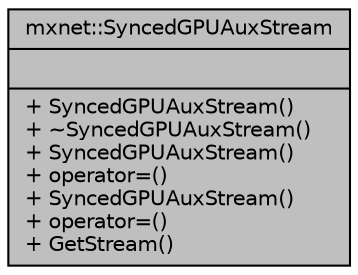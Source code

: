 digraph "mxnet::SyncedGPUAuxStream"
{
  edge [fontname="Helvetica",fontsize="10",labelfontname="Helvetica",labelfontsize="10"];
  node [fontname="Helvetica",fontsize="10",shape=record];
  Node1 [label="{mxnet::SyncedGPUAuxStream\n||+ SyncedGPUAuxStream()\l+ ~SyncedGPUAuxStream()\l+ SyncedGPUAuxStream()\l+ operator=()\l+ SyncedGPUAuxStream()\l+ operator=()\l+ GetStream()\l}",height=0.2,width=0.4,color="black", fillcolor="grey75", style="filled", fontcolor="black"];
}
